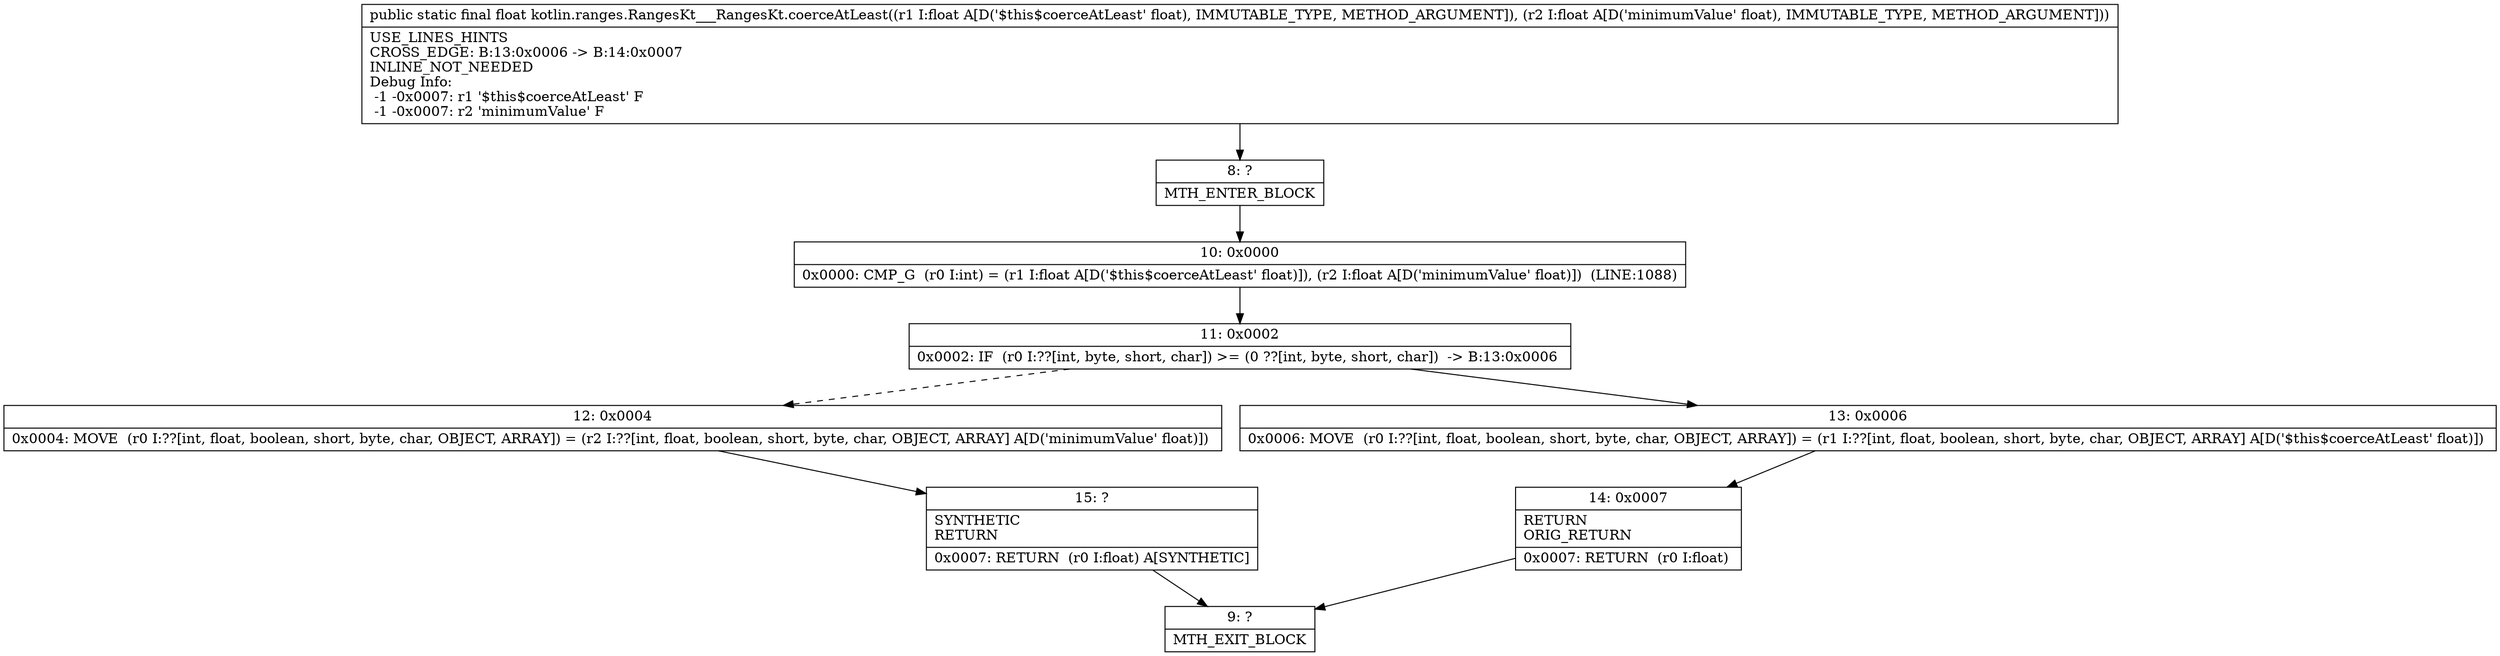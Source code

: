 digraph "CFG forkotlin.ranges.RangesKt___RangesKt.coerceAtLeast(FF)F" {
Node_8 [shape=record,label="{8\:\ ?|MTH_ENTER_BLOCK\l}"];
Node_10 [shape=record,label="{10\:\ 0x0000|0x0000: CMP_G  (r0 I:int) = (r1 I:float A[D('$this$coerceAtLeast' float)]), (r2 I:float A[D('minimumValue' float)])  (LINE:1088)\l}"];
Node_11 [shape=record,label="{11\:\ 0x0002|0x0002: IF  (r0 I:??[int, byte, short, char]) \>= (0 ??[int, byte, short, char])  \-\> B:13:0x0006 \l}"];
Node_12 [shape=record,label="{12\:\ 0x0004|0x0004: MOVE  (r0 I:??[int, float, boolean, short, byte, char, OBJECT, ARRAY]) = (r2 I:??[int, float, boolean, short, byte, char, OBJECT, ARRAY] A[D('minimumValue' float)]) \l}"];
Node_15 [shape=record,label="{15\:\ ?|SYNTHETIC\lRETURN\l|0x0007: RETURN  (r0 I:float) A[SYNTHETIC]\l}"];
Node_9 [shape=record,label="{9\:\ ?|MTH_EXIT_BLOCK\l}"];
Node_13 [shape=record,label="{13\:\ 0x0006|0x0006: MOVE  (r0 I:??[int, float, boolean, short, byte, char, OBJECT, ARRAY]) = (r1 I:??[int, float, boolean, short, byte, char, OBJECT, ARRAY] A[D('$this$coerceAtLeast' float)]) \l}"];
Node_14 [shape=record,label="{14\:\ 0x0007|RETURN\lORIG_RETURN\l|0x0007: RETURN  (r0 I:float) \l}"];
MethodNode[shape=record,label="{public static final float kotlin.ranges.RangesKt___RangesKt.coerceAtLeast((r1 I:float A[D('$this$coerceAtLeast' float), IMMUTABLE_TYPE, METHOD_ARGUMENT]), (r2 I:float A[D('minimumValue' float), IMMUTABLE_TYPE, METHOD_ARGUMENT]))  | USE_LINES_HINTS\lCROSS_EDGE: B:13:0x0006 \-\> B:14:0x0007\lINLINE_NOT_NEEDED\lDebug Info:\l  \-1 \-0x0007: r1 '$this$coerceAtLeast' F\l  \-1 \-0x0007: r2 'minimumValue' F\l}"];
MethodNode -> Node_8;Node_8 -> Node_10;
Node_10 -> Node_11;
Node_11 -> Node_12[style=dashed];
Node_11 -> Node_13;
Node_12 -> Node_15;
Node_15 -> Node_9;
Node_13 -> Node_14;
Node_14 -> Node_9;
}

